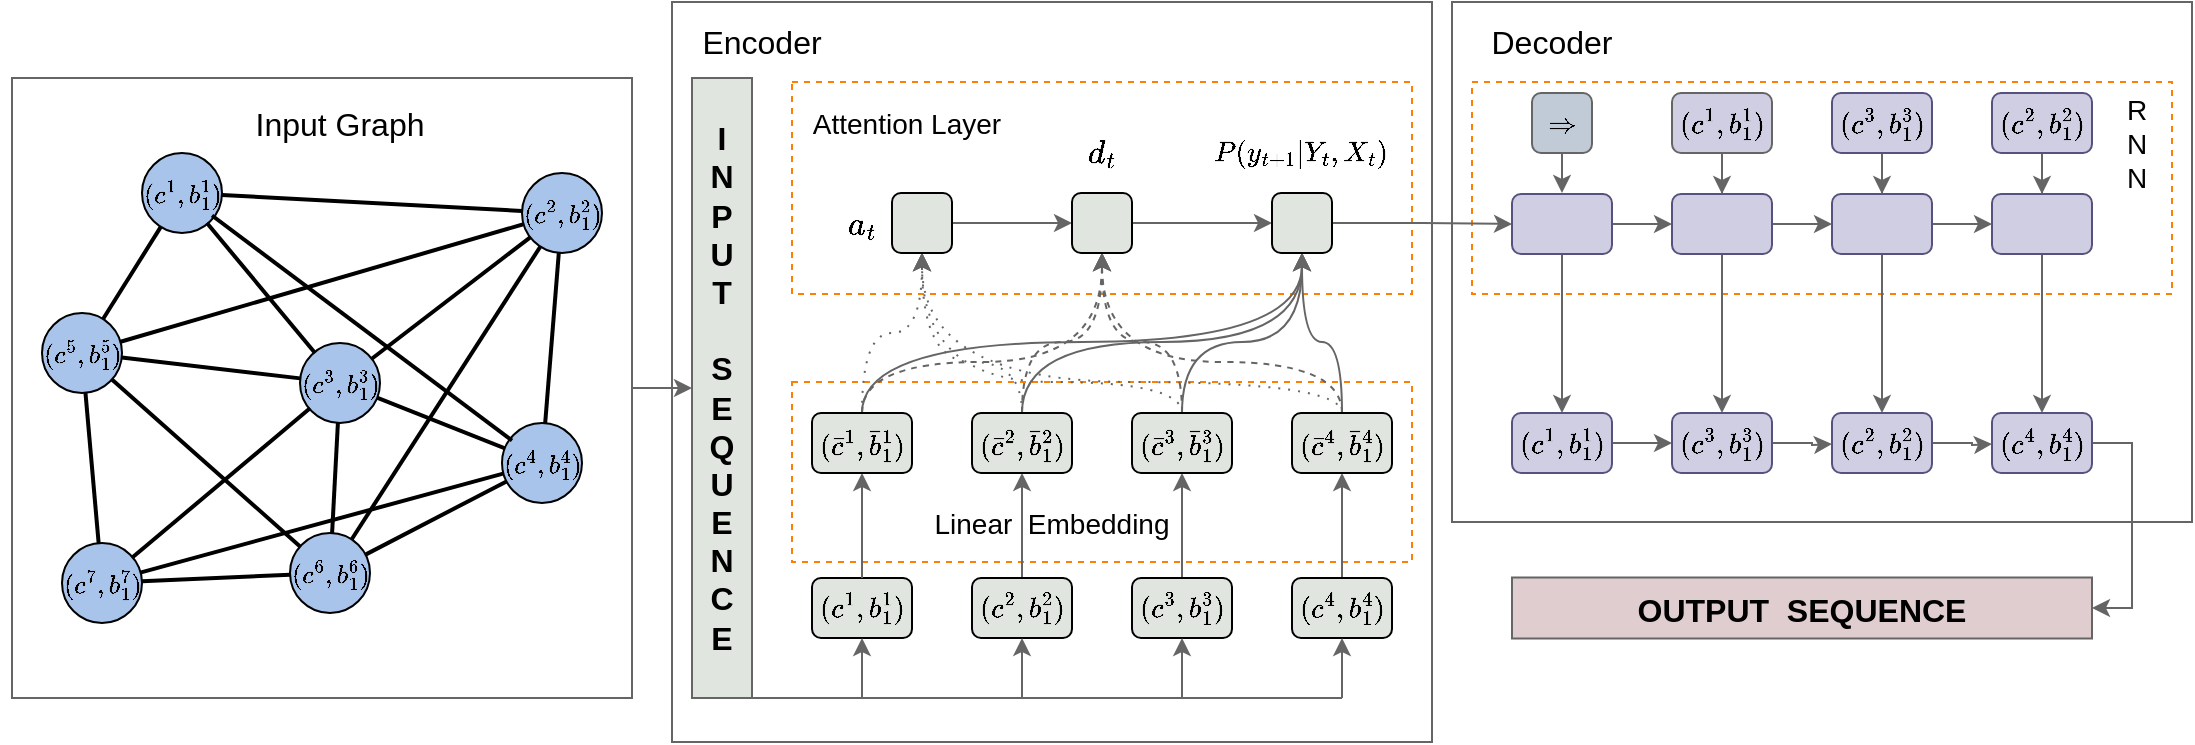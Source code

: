 <mxfile version="15.9.4" type="github">
  <diagram id="h1I-jIf15oPsMgG-KGj4" name="Page-1">
    <mxGraphModel dx="946" dy="645" grid="1" gridSize="10" guides="1" tooltips="1" connect="1" arrows="1" fold="1" page="1" pageScale="1" pageWidth="1169" pageHeight="827" math="1" shadow="0">
      <root>
        <mxCell id="0" />
        <mxCell id="1" parent="0" />
        <mxCell id="So6zzB8T9S4LR_EzKlrZ-6" value="" style="endArrow=none;html=1;rounded=0;strokeColor=#000000;strokeWidth=2;" parent="1" source="gv34mnI8brFqdIba_EGr-117" target="gv34mnI8brFqdIba_EGr-113" edge="1">
          <mxGeometry width="50" height="50" relative="1" as="geometry">
            <mxPoint x="93.257" y="508.576" as="sourcePoint" />
            <mxPoint x="86.644" y="433.432" as="targetPoint" />
          </mxGeometry>
        </mxCell>
        <mxCell id="So6zzB8T9S4LR_EzKlrZ-4" value="" style="endArrow=none;html=1;rounded=0;strokeWidth=2;" parent="1" source="gv34mnI8brFqdIba_EGr-114" target="gv34mnI8brFqdIba_EGr-117" edge="1">
          <mxGeometry width="50" height="50" relative="1" as="geometry">
            <mxPoint x="240" y="543.5" as="sourcePoint" />
            <mxPoint x="290" y="493.5" as="targetPoint" />
          </mxGeometry>
        </mxCell>
        <mxCell id="So6zzB8T9S4LR_EzKlrZ-7" value="" style="endArrow=none;html=1;rounded=0;strokeColor=#000000;strokeWidth=2;" parent="1" source="gv34mnI8brFqdIba_EGr-115" target="gv34mnI8brFqdIba_EGr-116" edge="1">
          <mxGeometry width="50" height="50" relative="1" as="geometry">
            <mxPoint x="103.257" y="518.576" as="sourcePoint" />
            <mxPoint x="96.644" y="443.432" as="targetPoint" />
          </mxGeometry>
        </mxCell>
        <mxCell id="So6zzB8T9S4LR_EzKlrZ-8" value="" style="endArrow=none;html=1;rounded=0;strokeColor=#000000;strokeWidth=2;" parent="1" source="gv34mnI8brFqdIba_EGr-112" target="gv34mnI8brFqdIba_EGr-115" edge="1">
          <mxGeometry width="50" height="50" relative="1" as="geometry">
            <mxPoint x="113.257" y="528.576" as="sourcePoint" />
            <mxPoint x="106.644" y="453.432" as="targetPoint" />
          </mxGeometry>
        </mxCell>
        <mxCell id="gv34mnI8brFqdIba_EGr-3" value="" style="whiteSpace=wrap;html=1;aspect=fixed;strokeColor=#656565;fillColor=none;" parent="1" vertex="1">
          <mxGeometry x="40" y="266" width="310" height="310" as="geometry" />
        </mxCell>
        <mxCell id="So6zzB8T9S4LR_EzKlrZ-1" value="" style="endArrow=none;html=1;rounded=0;strokeWidth=2;" parent="1" source="gv34mnI8brFqdIba_EGr-114" target="gv34mnI8brFqdIba_EGr-116" edge="1">
          <mxGeometry width="50" height="50" relative="1" as="geometry">
            <mxPoint x="204" y="500" as="sourcePoint" />
            <mxPoint x="249" y="463.5" as="targetPoint" />
          </mxGeometry>
        </mxCell>
        <mxCell id="QwG7ELGLsjSeEckzHyIb-108" value="" style="rounded=0;whiteSpace=wrap;html=1;fontSize=12;strokeColor=#FF8000;fillColor=none;dashed=1;" parent="1" vertex="1">
          <mxGeometry x="770" y="268" width="350" height="106" as="geometry" />
        </mxCell>
        <mxCell id="QwG7ELGLsjSeEckzHyIb-112" value="" style="rounded=0;whiteSpace=wrap;html=1;fontSize=14;strokeColor=#656565;fillColor=none;" parent="1" vertex="1">
          <mxGeometry x="760" y="228" width="370" height="260" as="geometry" />
        </mxCell>
        <mxCell id="QwG7ELGLsjSeEckzHyIb-110" value="" style="rounded=0;whiteSpace=wrap;html=1;fontSize=14;strokeColor=#656565;fillColor=none;" parent="1" vertex="1">
          <mxGeometry x="370" y="228" width="380" height="370" as="geometry" />
        </mxCell>
        <mxCell id="QwG7ELGLsjSeEckzHyIb-44" value="" style="rounded=0;whiteSpace=wrap;html=1;fontSize=12;strokeColor=#FF8000;fillColor=none;dashed=1;" parent="1" vertex="1">
          <mxGeometry x="430" y="268" width="310" height="106" as="geometry" />
        </mxCell>
        <mxCell id="QwG7ELGLsjSeEckzHyIb-23" value="" style="rounded=0;whiteSpace=wrap;html=1;fontSize=12;strokeColor=#FF8000;fillColor=none;dashed=1;" parent="1" vertex="1">
          <mxGeometry x="430" y="418" width="310" height="90" as="geometry" />
        </mxCell>
        <mxCell id="QwG7ELGLsjSeEckzHyIb-64" style="edgeStyle=orthogonalEdgeStyle;jumpStyle=none;jumpSize=7;orthogonalLoop=1;jettySize=auto;html=1;entryX=0;entryY=0.5;entryDx=0;entryDy=0;shadow=0;fontSize=12;targetPerimeterSpacing=0;strokeColor=#656565;rounded=0;" parent="1" source="gv34mnI8brFqdIba_EGr-3" target="QwG7ELGLsjSeEckzHyIb-1" edge="1">
          <mxGeometry relative="1" as="geometry" />
        </mxCell>
        <mxCell id="gv34mnI8brFqdIba_EGr-102" value="" style="endArrow=none;html=1;rounded=0;strokeColor=#000000;strokeWidth=2;" parent="1" source="gv34mnI8brFqdIba_EGr-115" target="gv34mnI8brFqdIba_EGr-100" edge="1">
          <mxGeometry width="50" height="50" relative="1" as="geometry">
            <mxPoint x="308.74" y="443.534" as="sourcePoint" />
            <mxPoint x="185" y="393.5" as="targetPoint" />
          </mxGeometry>
        </mxCell>
        <mxCell id="gv34mnI8brFqdIba_EGr-119" value="" style="ellipse;whiteSpace=wrap;html=1;aspect=fixed;strokeColor=#000000;fillColor=#A9C4EB;" parent="1" vertex="1">
          <mxGeometry x="285" y="438.5" width="40" height="40" as="geometry" />
        </mxCell>
        <mxCell id="gv34mnI8brFqdIba_EGr-94" value="" style="ellipse;whiteSpace=wrap;html=1;aspect=fixed;strokeColor=#000000;fillColor=#A9C4EB;" parent="1" vertex="1">
          <mxGeometry x="55" y="383.5" width="40" height="40" as="geometry" />
        </mxCell>
        <mxCell id="gv34mnI8brFqdIba_EGr-95" value="" style="ellipse;whiteSpace=wrap;html=1;aspect=fixed;strokeColor=#000000;fillColor=#A9C4EB;" parent="1" vertex="1">
          <mxGeometry x="184" y="398.5" width="40" height="40" as="geometry" />
        </mxCell>
        <mxCell id="gv34mnI8brFqdIba_EGr-96" value="" style="ellipse;whiteSpace=wrap;html=1;aspect=fixed;strokeColor=#000000;fillColor=#A9C4EB;" parent="1" vertex="1">
          <mxGeometry x="65" y="498.5" width="40" height="40" as="geometry" />
        </mxCell>
        <mxCell id="gv34mnI8brFqdIba_EGr-97" value="" style="ellipse;whiteSpace=wrap;html=1;aspect=fixed;strokeColor=#000000;fillColor=#A9C4EB;" parent="1" vertex="1">
          <mxGeometry x="179" y="493.5" width="40" height="40" as="geometry" />
        </mxCell>
        <mxCell id="gv34mnI8brFqdIba_EGr-99" value="" style="ellipse;whiteSpace=wrap;html=1;aspect=fixed;strokeColor=#000000;fillColor=#A9C4EB;" parent="1" vertex="1">
          <mxGeometry x="105" y="303.5" width="40" height="40" as="geometry" />
        </mxCell>
        <mxCell id="gv34mnI8brFqdIba_EGr-100" value="" style="ellipse;whiteSpace=wrap;html=1;aspect=fixed;strokeColor=#000000;fillColor=#A9C4EB;" parent="1" vertex="1">
          <mxGeometry x="295" y="313.5" width="40" height="40" as="geometry" />
        </mxCell>
        <mxCell id="gv34mnI8brFqdIba_EGr-101" value="" style="endArrow=none;html=1;rounded=0;strokeColor=#000000;strokeWidth=2;" parent="1" source="gv34mnI8brFqdIba_EGr-97" target="gv34mnI8brFqdIba_EGr-119" edge="1">
          <mxGeometry width="50" height="50" relative="1" as="geometry">
            <mxPoint x="135" y="443.5" as="sourcePoint" />
            <mxPoint x="287.663" y="476.617" as="targetPoint" />
          </mxGeometry>
        </mxCell>
        <mxCell id="gv34mnI8brFqdIba_EGr-103" value="" style="endArrow=none;html=1;rounded=0;strokeColor=#000000;fontSize=16;fontStyle=1;strokeWidth=2;" parent="1" source="gv34mnI8brFqdIba_EGr-97" target="gv34mnI8brFqdIba_EGr-94" edge="1">
          <mxGeometry width="50" height="50" relative="1" as="geometry">
            <mxPoint x="135" y="443.5" as="sourcePoint" />
            <mxPoint x="185" y="393.5" as="targetPoint" />
          </mxGeometry>
        </mxCell>
        <mxCell id="gv34mnI8brFqdIba_EGr-104" value="" style="endArrow=none;html=1;rounded=0;strokeColor=#000000;strokeWidth=2;" parent="1" source="gv34mnI8brFqdIba_EGr-96" target="gv34mnI8brFqdIba_EGr-97" edge="1">
          <mxGeometry width="50" height="50" relative="1" as="geometry">
            <mxPoint x="135" y="443.5" as="sourcePoint" />
            <mxPoint x="185" y="393.5" as="targetPoint" />
          </mxGeometry>
        </mxCell>
        <mxCell id="gv34mnI8brFqdIba_EGr-105" value="" style="endArrow=none;html=1;rounded=0;strokeColor=#000000;strokeWidth=2;" parent="1" source="gv34mnI8brFqdIba_EGr-99" target="gv34mnI8brFqdIba_EGr-100" edge="1">
          <mxGeometry width="50" height="50" relative="1" as="geometry">
            <mxPoint x="135" y="443.5" as="sourcePoint" />
            <mxPoint x="185" y="393.5" as="targetPoint" />
          </mxGeometry>
        </mxCell>
        <mxCell id="gv34mnI8brFqdIba_EGr-106" value="" style="endArrow=none;html=1;rounded=0;strokeColor=#000000;strokeWidth=2;" parent="1" source="gv34mnI8brFqdIba_EGr-94" target="gv34mnI8brFqdIba_EGr-95" edge="1">
          <mxGeometry width="50" height="50" relative="1" as="geometry">
            <mxPoint x="135" y="443.5" as="sourcePoint" />
            <mxPoint x="185" y="393.5" as="targetPoint" />
          </mxGeometry>
        </mxCell>
        <mxCell id="gv34mnI8brFqdIba_EGr-107" value="" style="endArrow=none;html=1;rounded=0;strokeColor=#000000;strokeWidth=2;" parent="1" source="gv34mnI8brFqdIba_EGr-94" target="gv34mnI8brFqdIba_EGr-99" edge="1">
          <mxGeometry width="50" height="50" relative="1" as="geometry">
            <mxPoint x="135" y="443.5" as="sourcePoint" />
            <mxPoint x="185" y="393.5" as="targetPoint" />
          </mxGeometry>
        </mxCell>
        <mxCell id="gv34mnI8brFqdIba_EGr-109" value="" style="endArrow=none;html=1;rounded=0;strokeColor=#000000;strokeWidth=2;" parent="1" source="gv34mnI8brFqdIba_EGr-96" target="gv34mnI8brFqdIba_EGr-94" edge="1">
          <mxGeometry width="50" height="50" relative="1" as="geometry">
            <mxPoint x="135" y="443.5" as="sourcePoint" />
            <mxPoint x="185" y="393.5" as="targetPoint" />
          </mxGeometry>
        </mxCell>
        <mxCell id="gv34mnI8brFqdIba_EGr-110" value="" style="endArrow=none;html=1;rounded=0;strokeColor=#000000;strokeWidth=2;" parent="1" source="gv34mnI8brFqdIba_EGr-95" target="gv34mnI8brFqdIba_EGr-100" edge="1">
          <mxGeometry width="50" height="50" relative="1" as="geometry">
            <mxPoint x="135" y="443.5" as="sourcePoint" />
            <mxPoint x="185" y="393.5" as="targetPoint" />
          </mxGeometry>
        </mxCell>
        <mxCell id="gv34mnI8brFqdIba_EGr-111" value="&lt;font style=&quot;font-size: 11px&quot;&gt;$$(c^1,b^1_1)$$&lt;/font&gt;" style="text;html=1;strokeColor=none;fillColor=none;align=center;verticalAlign=middle;whiteSpace=wrap;rounded=0;fontSize=11;" parent="1" vertex="1">
          <mxGeometry x="110" y="308.5" width="30" height="30" as="geometry" />
        </mxCell>
        <mxCell id="gv34mnI8brFqdIba_EGr-112" value="&lt;span style=&quot;font-size: 11px&quot;&gt;$$(c^7,b^7_1)$$&lt;/span&gt;" style="text;html=1;strokeColor=none;fillColor=none;align=center;verticalAlign=middle;whiteSpace=wrap;rounded=0;fontSize=11;" parent="1" vertex="1">
          <mxGeometry x="70" y="503.5" width="30" height="30" as="geometry" />
        </mxCell>
        <mxCell id="gv34mnI8brFqdIba_EGr-113" value="&lt;span style=&quot;font-size: 11px&quot;&gt;$$(c^5,b^5_1)$$&lt;/span&gt;" style="text;html=1;strokeColor=none;fillColor=none;align=center;verticalAlign=middle;whiteSpace=wrap;rounded=0;fontSize=11;" parent="1" vertex="1">
          <mxGeometry x="60" y="388.5" width="30" height="30" as="geometry" />
        </mxCell>
        <mxCell id="gv34mnI8brFqdIba_EGr-114" value="&lt;span style=&quot;font-size: 11px&quot;&gt;$$(c^6,b^6_1)$$&lt;/span&gt;" style="text;html=1;strokeColor=none;fillColor=none;align=center;verticalAlign=middle;whiteSpace=wrap;rounded=0;fontSize=11;" parent="1" vertex="1">
          <mxGeometry x="184" y="498.5" width="30" height="30" as="geometry" />
        </mxCell>
        <mxCell id="gv34mnI8brFqdIba_EGr-115" value="&lt;span style=&quot;font-size: 11px&quot;&gt;$$(c^4,b^4_1)$$&lt;/span&gt;" style="text;html=1;strokeColor=none;fillColor=none;align=center;verticalAlign=middle;whiteSpace=wrap;rounded=0;fontSize=11;" parent="1" vertex="1">
          <mxGeometry x="290" y="443.5" width="30" height="30" as="geometry" />
        </mxCell>
        <mxCell id="gv34mnI8brFqdIba_EGr-116" value="&lt;span style=&quot;font-size: 11px&quot;&gt;$$(c^3,b^3_1)$$&lt;/span&gt;" style="text;html=1;strokeColor=none;fillColor=none;align=center;verticalAlign=middle;whiteSpace=wrap;rounded=0;fontSize=11;" parent="1" vertex="1">
          <mxGeometry x="189" y="403.5" width="30" height="30" as="geometry" />
        </mxCell>
        <mxCell id="gv34mnI8brFqdIba_EGr-117" value="&lt;span style=&quot;font-size: 11px&quot;&gt;$$(c^2,b^2_1)$$&lt;/span&gt;" style="text;html=1;strokeColor=none;fillColor=none;align=center;verticalAlign=middle;whiteSpace=wrap;rounded=0;fontSize=11;" parent="1" vertex="1">
          <mxGeometry x="300" y="318.5" width="30" height="30" as="geometry" />
        </mxCell>
        <mxCell id="QwG7ELGLsjSeEckzHyIb-1" value="" style="rounded=0;whiteSpace=wrap;html=1;fillColor=none;strokeColor=#656565;" parent="1" vertex="1">
          <mxGeometry x="380" y="266" width="30" height="310" as="geometry" />
        </mxCell>
        <mxCell id="QwG7ELGLsjSeEckzHyIb-2" value="&lt;font style=&quot;font-size: 16px&quot;&gt;&lt;b&gt;I&lt;br&gt;N&lt;br&gt;P&lt;br&gt;U&lt;br&gt;T&lt;br&gt;&amp;nbsp;&lt;br&gt;S&lt;br&gt;E&lt;br&gt;Q&lt;br&gt;U&lt;br&gt;E&lt;br&gt;N&lt;br&gt;C&lt;br&gt;E&lt;br&gt;&lt;/b&gt;&lt;/font&gt;" style="text;html=1;strokeColor=#656565;fillColor=#E0E5DF;align=center;verticalAlign=middle;whiteSpace=wrap;rounded=0;fontSize=14;" parent="1" vertex="1">
          <mxGeometry x="380" y="266" width="30" height="310" as="geometry" />
        </mxCell>
        <mxCell id="QwG7ELGLsjSeEckzHyIb-4" value="Input Graph" style="text;html=1;strokeColor=none;fillColor=none;align=center;verticalAlign=middle;whiteSpace=wrap;rounded=0;fontSize=16;" parent="1" vertex="1">
          <mxGeometry x="159" y="273.5" width="90" height="30" as="geometry" />
        </mxCell>
        <mxCell id="QwG7ELGLsjSeEckzHyIb-5" value="" style="endArrow=none;html=1;rounded=0;fontSize=16;exitX=1;exitY=1;exitDx=0;exitDy=0;shadow=0;targetPerimeterSpacing=0;strokeColor=#656565;" parent="1" source="QwG7ELGLsjSeEckzHyIb-2" edge="1">
          <mxGeometry width="50" height="50" relative="1" as="geometry">
            <mxPoint x="430" y="556" as="sourcePoint" />
            <mxPoint x="705" y="576" as="targetPoint" />
            <Array as="points">
              <mxPoint x="530" y="576" />
            </Array>
          </mxGeometry>
        </mxCell>
        <mxCell id="QwG7ELGLsjSeEckzHyIb-6" value="" style="rounded=1;whiteSpace=wrap;html=1;fontSize=16;fillColor=#E0E5DF;" parent="1" vertex="1">
          <mxGeometry x="440" y="516" width="50" height="30" as="geometry" />
        </mxCell>
        <mxCell id="QwG7ELGLsjSeEckzHyIb-20" value="" style="edgeStyle=orthogonalEdgeStyle;rounded=0;orthogonalLoop=1;jettySize=auto;html=1;fontSize=12;strokeColor=#656565;" parent="1" source="QwG7ELGLsjSeEckzHyIb-7" target="QwG7ELGLsjSeEckzHyIb-15" edge="1">
          <mxGeometry relative="1" as="geometry" />
        </mxCell>
        <mxCell id="QwG7ELGLsjSeEckzHyIb-7" value="&lt;span style=&quot;color: rgb(0 , 0 , 0) ; font-family: &amp;#34;helvetica&amp;#34; ; font-size: 12px ; font-style: normal ; font-weight: normal ; letter-spacing: normal ; text-align: center ; text-indent: 0px ; text-transform: none ; word-spacing: 0px ; background-color: rgb(248 , 249 , 250) ; text-decoration: none ; display: inline ; float: none&quot;&gt;$$(c^2,b^2_1)$$&lt;/span&gt;" style="rounded=1;whiteSpace=wrap;html=1;fontSize=16;fillColor=#E0E5DF;" parent="1" vertex="1">
          <mxGeometry x="520" y="516" width="50" height="30" as="geometry" />
        </mxCell>
        <mxCell id="QwG7ELGLsjSeEckzHyIb-21" value="" style="edgeStyle=orthogonalEdgeStyle;rounded=0;orthogonalLoop=1;jettySize=auto;html=1;fontSize=12;strokeColor=#656565;" parent="1" source="QwG7ELGLsjSeEckzHyIb-8" target="QwG7ELGLsjSeEckzHyIb-17" edge="1">
          <mxGeometry relative="1" as="geometry" />
        </mxCell>
        <mxCell id="QwG7ELGLsjSeEckzHyIb-8" value="&lt;span style=&quot;font-size: 12px&quot;&gt;$$(c^3,b^3_1)$$&lt;/span&gt;" style="rounded=1;whiteSpace=wrap;html=1;fontSize=16;fillColor=#E0E5DF;" parent="1" vertex="1">
          <mxGeometry x="600" y="516" width="50" height="30" as="geometry" />
        </mxCell>
        <mxCell id="QwG7ELGLsjSeEckzHyIb-22" value="" style="edgeStyle=orthogonalEdgeStyle;rounded=0;orthogonalLoop=1;jettySize=auto;html=1;fontSize=12;strokeColor=#656565;" parent="1" source="QwG7ELGLsjSeEckzHyIb-9" target="QwG7ELGLsjSeEckzHyIb-18" edge="1">
          <mxGeometry relative="1" as="geometry" />
        </mxCell>
        <mxCell id="QwG7ELGLsjSeEckzHyIb-9" value="&lt;span style=&quot;font-size: 12px&quot;&gt;$$(c^4,b^4_1)$$&lt;/span&gt;" style="rounded=1;whiteSpace=wrap;html=1;fontSize=16;fillColor=#E0E5DF;" parent="1" vertex="1">
          <mxGeometry x="680" y="516" width="50" height="30" as="geometry" />
        </mxCell>
        <mxCell id="QwG7ELGLsjSeEckzHyIb-10" value="" style="endArrow=classic;html=1;rounded=0;fontSize=16;strokeColor=#656565;" parent="1" target="QwG7ELGLsjSeEckzHyIb-6" edge="1">
          <mxGeometry width="50" height="50" relative="1" as="geometry">
            <mxPoint x="465" y="576" as="sourcePoint" />
            <mxPoint x="590" y="446" as="targetPoint" />
          </mxGeometry>
        </mxCell>
        <mxCell id="QwG7ELGLsjSeEckzHyIb-11" value="" style="endArrow=classic;html=1;rounded=0;fontSize=16;strokeColor=#656565;" parent="1" target="QwG7ELGLsjSeEckzHyIb-9" edge="1">
          <mxGeometry width="50" height="50" relative="1" as="geometry">
            <mxPoint x="705" y="576" as="sourcePoint" />
            <mxPoint x="600" y="446" as="targetPoint" />
          </mxGeometry>
        </mxCell>
        <mxCell id="QwG7ELGLsjSeEckzHyIb-12" value="" style="endArrow=classic;html=1;rounded=0;fontSize=16;strokeColor=#656565;" parent="1" target="QwG7ELGLsjSeEckzHyIb-8" edge="1">
          <mxGeometry width="50" height="50" relative="1" as="geometry">
            <mxPoint x="625" y="576" as="sourcePoint" />
            <mxPoint x="590" y="446" as="targetPoint" />
          </mxGeometry>
        </mxCell>
        <mxCell id="QwG7ELGLsjSeEckzHyIb-13" value="" style="endArrow=classic;html=1;rounded=0;fontSize=16;strokeColor=#656565;" parent="1" target="QwG7ELGLsjSeEckzHyIb-7" edge="1">
          <mxGeometry width="50" height="50" relative="1" as="geometry">
            <mxPoint x="545" y="576" as="sourcePoint" />
            <mxPoint x="560" y="636" as="targetPoint" />
          </mxGeometry>
        </mxCell>
        <mxCell id="QwG7ELGLsjSeEckzHyIb-19" value="" style="edgeStyle=orthogonalEdgeStyle;rounded=0;orthogonalLoop=1;jettySize=auto;html=1;fontSize=12;strokeColor=#656565;" parent="1" source="QwG7ELGLsjSeEckzHyIb-14" target="QwG7ELGLsjSeEckzHyIb-16" edge="1">
          <mxGeometry relative="1" as="geometry" />
        </mxCell>
        <mxCell id="QwG7ELGLsjSeEckzHyIb-14" value="&lt;font style=&quot;font-size: 12px&quot;&gt;$$(c^1,b^1_1)$$&lt;/font&gt;" style="text;html=1;strokeColor=none;fillColor=none;align=center;verticalAlign=middle;whiteSpace=wrap;rounded=0;fontSize=11;" parent="1" vertex="1">
          <mxGeometry x="450" y="516" width="30" height="30" as="geometry" />
        </mxCell>
        <mxCell id="QwG7ELGLsjSeEckzHyIb-29" style="edgeStyle=orthogonalEdgeStyle;curved=1;jumpStyle=none;jumpSize=7;orthogonalLoop=1;jettySize=auto;html=1;entryX=0.5;entryY=1;entryDx=0;entryDy=0;shadow=0;dashed=1;dashPattern=1 4;fontSize=14;targetPerimeterSpacing=0;strokeColor=#656565;" parent="1" source="QwG7ELGLsjSeEckzHyIb-15" target="QwG7ELGLsjSeEckzHyIb-25" edge="1">
          <mxGeometry relative="1" as="geometry">
            <Array as="points">
              <mxPoint x="545" y="408" />
              <mxPoint x="495" y="408" />
            </Array>
          </mxGeometry>
        </mxCell>
        <mxCell id="QwG7ELGLsjSeEckzHyIb-37" style="edgeStyle=orthogonalEdgeStyle;curved=1;jumpStyle=none;jumpSize=7;orthogonalLoop=1;jettySize=auto;html=1;shadow=0;dashed=1;fontSize=14;targetPerimeterSpacing=0;strokeColor=#656565;" parent="1" source="QwG7ELGLsjSeEckzHyIb-15" target="QwG7ELGLsjSeEckzHyIb-26" edge="1">
          <mxGeometry relative="1" as="geometry">
            <Array as="points">
              <mxPoint x="545" y="398" />
              <mxPoint x="585" y="398" />
            </Array>
          </mxGeometry>
        </mxCell>
        <mxCell id="QwG7ELGLsjSeEckzHyIb-41" style="edgeStyle=orthogonalEdgeStyle;curved=1;jumpStyle=none;jumpSize=7;orthogonalLoop=1;jettySize=auto;html=1;shadow=0;fontSize=14;targetPerimeterSpacing=0;strokeColor=#656565;" parent="1" source="QwG7ELGLsjSeEckzHyIb-15" target="QwG7ELGLsjSeEckzHyIb-27" edge="1">
          <mxGeometry relative="1" as="geometry">
            <Array as="points">
              <mxPoint x="545" y="398" />
              <mxPoint x="685" y="398" />
            </Array>
          </mxGeometry>
        </mxCell>
        <mxCell id="QwG7ELGLsjSeEckzHyIb-15" value="&lt;span style=&quot;color: rgb(0 , 0 , 0) ; font-family: &amp;#34;helvetica&amp;#34; ; font-size: 12px ; font-style: normal ; font-weight: normal ; letter-spacing: normal ; text-align: center ; text-indent: 0px ; text-transform: none ; word-spacing: 0px ; background-color: rgb(248 , 249 , 250) ; text-decoration: none ; display: inline ; float: none&quot;&gt;$$(\bar{c}^2,\bar{b}^2_1)$$&lt;/span&gt;" style="rounded=1;whiteSpace=wrap;html=1;fontSize=16;fillColor=#E0E5DF;" parent="1" vertex="1">
          <mxGeometry x="520" y="433.5" width="50" height="30" as="geometry" />
        </mxCell>
        <mxCell id="QwG7ELGLsjSeEckzHyIb-28" style="edgeStyle=orthogonalEdgeStyle;jumpSize=7;orthogonalLoop=1;jettySize=auto;html=1;shadow=0;fontSize=14;targetPerimeterSpacing=0;jumpStyle=none;curved=1;dashed=1;dashPattern=1 4;strokeColor=#656565;" parent="1" source="QwG7ELGLsjSeEckzHyIb-16" target="QwG7ELGLsjSeEckzHyIb-25" edge="1">
          <mxGeometry relative="1" as="geometry" />
        </mxCell>
        <mxCell id="QwG7ELGLsjSeEckzHyIb-36" style="edgeStyle=orthogonalEdgeStyle;curved=1;jumpStyle=none;jumpSize=7;orthogonalLoop=1;jettySize=auto;html=1;shadow=0;dashed=1;fontSize=14;targetPerimeterSpacing=0;strokeColor=#656565;" parent="1" source="QwG7ELGLsjSeEckzHyIb-16" target="QwG7ELGLsjSeEckzHyIb-26" edge="1">
          <mxGeometry relative="1" as="geometry">
            <Array as="points">
              <mxPoint x="465" y="408" />
              <mxPoint x="585" y="408" />
            </Array>
          </mxGeometry>
        </mxCell>
        <mxCell id="QwG7ELGLsjSeEckzHyIb-40" style="edgeStyle=orthogonalEdgeStyle;curved=1;jumpStyle=none;jumpSize=7;orthogonalLoop=1;jettySize=auto;html=1;shadow=0;fontSize=14;targetPerimeterSpacing=0;strokeColor=#656565;" parent="1" source="QwG7ELGLsjSeEckzHyIb-16" target="QwG7ELGLsjSeEckzHyIb-27" edge="1">
          <mxGeometry relative="1" as="geometry">
            <Array as="points">
              <mxPoint x="465" y="398" />
              <mxPoint x="685" y="398" />
            </Array>
          </mxGeometry>
        </mxCell>
        <mxCell id="QwG7ELGLsjSeEckzHyIb-16" value="&lt;span style=&quot;color: rgb(0 , 0 , 0) ; font-family: &amp;#34;helvetica&amp;#34; ; font-size: 12px ; font-style: normal ; font-weight: normal ; letter-spacing: normal ; text-align: center ; text-indent: 0px ; text-transform: none ; word-spacing: 0px ; background-color: rgb(248 , 249 , 250) ; text-decoration: none ; display: inline ; float: none&quot;&gt;$$(\bar{c}^1,\bar{b}^1_1)$$&lt;/span&gt;" style="rounded=1;whiteSpace=wrap;html=1;fontSize=16;fillColor=#E0E5DF;" parent="1" vertex="1">
          <mxGeometry x="440" y="433.5" width="50" height="30" as="geometry" />
        </mxCell>
        <mxCell id="QwG7ELGLsjSeEckzHyIb-30" style="edgeStyle=orthogonalEdgeStyle;curved=1;jumpStyle=none;jumpSize=7;orthogonalLoop=1;jettySize=auto;html=1;shadow=0;dashed=1;dashPattern=1 4;fontSize=14;targetPerimeterSpacing=0;strokeColor=#656565;" parent="1" source="QwG7ELGLsjSeEckzHyIb-17" target="QwG7ELGLsjSeEckzHyIb-25" edge="1">
          <mxGeometry relative="1" as="geometry">
            <Array as="points">
              <mxPoint x="625" y="418" />
              <mxPoint x="495" y="418" />
            </Array>
          </mxGeometry>
        </mxCell>
        <mxCell id="QwG7ELGLsjSeEckzHyIb-38" style="edgeStyle=orthogonalEdgeStyle;curved=1;jumpStyle=none;jumpSize=7;orthogonalLoop=1;jettySize=auto;html=1;entryX=0.5;entryY=1;entryDx=0;entryDy=0;shadow=0;dashed=1;fontSize=14;targetPerimeterSpacing=0;strokeColor=#656565;" parent="1" source="QwG7ELGLsjSeEckzHyIb-17" target="QwG7ELGLsjSeEckzHyIb-26" edge="1">
          <mxGeometry relative="1" as="geometry">
            <Array as="points">
              <mxPoint x="625" y="398" />
              <mxPoint x="585" y="398" />
            </Array>
          </mxGeometry>
        </mxCell>
        <mxCell id="QwG7ELGLsjSeEckzHyIb-42" style="edgeStyle=orthogonalEdgeStyle;curved=1;jumpStyle=none;jumpSize=7;orthogonalLoop=1;jettySize=auto;html=1;shadow=0;fontSize=14;targetPerimeterSpacing=0;strokeColor=#656565;" parent="1" source="QwG7ELGLsjSeEckzHyIb-17" target="QwG7ELGLsjSeEckzHyIb-27" edge="1">
          <mxGeometry relative="1" as="geometry">
            <Array as="points">
              <mxPoint x="625" y="398" />
              <mxPoint x="685" y="398" />
            </Array>
          </mxGeometry>
        </mxCell>
        <mxCell id="QwG7ELGLsjSeEckzHyIb-17" value="&lt;span style=&quot;color: rgb(0 , 0 , 0) ; font-family: &amp;#34;helvetica&amp;#34; ; font-size: 12px ; font-style: normal ; font-weight: normal ; letter-spacing: normal ; text-align: center ; text-indent: 0px ; text-transform: none ; word-spacing: 0px ; background-color: rgb(248 , 249 , 250) ; text-decoration: none ; display: inline ; float: none&quot;&gt;$$(\bar{c}^3,\bar{b}^3_1)$$&lt;/span&gt;" style="rounded=1;whiteSpace=wrap;html=1;fontSize=16;fillColor=#E0E5DF;" parent="1" vertex="1">
          <mxGeometry x="600" y="433.5" width="50" height="30" as="geometry" />
        </mxCell>
        <mxCell id="QwG7ELGLsjSeEckzHyIb-31" style="edgeStyle=orthogonalEdgeStyle;curved=1;jumpStyle=none;jumpSize=7;orthogonalLoop=1;jettySize=auto;html=1;shadow=0;dashed=1;dashPattern=1 4;fontSize=14;targetPerimeterSpacing=0;strokeColor=#656565;" parent="1" source="QwG7ELGLsjSeEckzHyIb-18" target="QwG7ELGLsjSeEckzHyIb-25" edge="1">
          <mxGeometry relative="1" as="geometry">
            <Array as="points">
              <mxPoint x="705" y="418" />
              <mxPoint x="495" y="418" />
            </Array>
          </mxGeometry>
        </mxCell>
        <mxCell id="QwG7ELGLsjSeEckzHyIb-39" style="edgeStyle=orthogonalEdgeStyle;curved=1;jumpStyle=none;jumpSize=7;orthogonalLoop=1;jettySize=auto;html=1;shadow=0;dashed=1;fontSize=14;targetPerimeterSpacing=0;strokeColor=#656565;" parent="1" source="QwG7ELGLsjSeEckzHyIb-18" target="QwG7ELGLsjSeEckzHyIb-26" edge="1">
          <mxGeometry relative="1" as="geometry">
            <Array as="points">
              <mxPoint x="705" y="408" />
              <mxPoint x="585" y="408" />
            </Array>
          </mxGeometry>
        </mxCell>
        <mxCell id="QwG7ELGLsjSeEckzHyIb-43" style="edgeStyle=orthogonalEdgeStyle;curved=1;jumpStyle=none;jumpSize=7;orthogonalLoop=1;jettySize=auto;html=1;shadow=0;fontSize=14;targetPerimeterSpacing=0;strokeColor=#656565;" parent="1" source="QwG7ELGLsjSeEckzHyIb-18" target="QwG7ELGLsjSeEckzHyIb-27" edge="1">
          <mxGeometry relative="1" as="geometry">
            <Array as="points">
              <mxPoint x="705" y="398" />
              <mxPoint x="685" y="398" />
            </Array>
          </mxGeometry>
        </mxCell>
        <mxCell id="QwG7ELGLsjSeEckzHyIb-18" value="&lt;span style=&quot;color: rgb(0 , 0 , 0) ; font-family: &amp;#34;helvetica&amp;#34; ; font-size: 12px ; font-style: normal ; font-weight: normal ; letter-spacing: normal ; text-align: center ; text-indent: 0px ; text-transform: none ; word-spacing: 0px ; background-color: rgb(248 , 249 , 250) ; text-decoration: none ; display: inline ; float: none&quot;&gt;$$(\bar{c}^4,\bar{b}^4_1)$$&lt;/span&gt;" style="rounded=1;whiteSpace=wrap;html=1;fontSize=16;fillColor=#E0E5DF;" parent="1" vertex="1">
          <mxGeometry x="680" y="433.5" width="50" height="30" as="geometry" />
        </mxCell>
        <mxCell id="QwG7ELGLsjSeEckzHyIb-24" value="&lt;font style=&quot;font-size: 14px&quot;&gt;Linear &amp;nbsp;Embedding&lt;/font&gt;" style="text;html=1;strokeColor=none;fillColor=none;align=center;verticalAlign=middle;whiteSpace=wrap;rounded=0;dashed=1;fontSize=12;" parent="1" vertex="1">
          <mxGeometry x="495" y="473.5" width="130" height="30" as="geometry" />
        </mxCell>
        <mxCell id="QwG7ELGLsjSeEckzHyIb-54" style="edgeStyle=orthogonalEdgeStyle;jumpStyle=none;jumpSize=7;orthogonalLoop=1;jettySize=auto;html=1;shadow=0;fontSize=12;targetPerimeterSpacing=0;strokeColor=#656565;rounded=0;" parent="1" source="QwG7ELGLsjSeEckzHyIb-25" target="QwG7ELGLsjSeEckzHyIb-26" edge="1">
          <mxGeometry relative="1" as="geometry" />
        </mxCell>
        <mxCell id="QwG7ELGLsjSeEckzHyIb-25" value="" style="rounded=1;whiteSpace=wrap;html=1;fontSize=16;fillColor=#E0E5DF;" parent="1" vertex="1">
          <mxGeometry x="480" y="323.5" width="30" height="30" as="geometry" />
        </mxCell>
        <mxCell id="QwG7ELGLsjSeEckzHyIb-56" style="edgeStyle=orthogonalEdgeStyle;jumpStyle=none;jumpSize=7;orthogonalLoop=1;jettySize=auto;html=1;shadow=0;fontSize=12;targetPerimeterSpacing=0;strokeColor=#656565;rounded=0;" parent="1" source="QwG7ELGLsjSeEckzHyIb-26" target="QwG7ELGLsjSeEckzHyIb-27" edge="1">
          <mxGeometry relative="1" as="geometry" />
        </mxCell>
        <mxCell id="QwG7ELGLsjSeEckzHyIb-26" value="" style="rounded=1;whiteSpace=wrap;html=1;fontSize=16;fillColor=#E0E5DF;" parent="1" vertex="1">
          <mxGeometry x="570" y="323.5" width="30" height="30" as="geometry" />
        </mxCell>
        <mxCell id="QwG7ELGLsjSeEckzHyIb-106" value="" style="edgeStyle=orthogonalEdgeStyle;rounded=0;jumpStyle=none;jumpSize=6;orthogonalLoop=1;jettySize=auto;html=1;shadow=0;fontSize=14;targetPerimeterSpacing=0;strokeColor=#656565;strokeWidth=1;" parent="1" source="QwG7ELGLsjSeEckzHyIb-27" target="QwG7ELGLsjSeEckzHyIb-67" edge="1">
          <mxGeometry relative="1" as="geometry" />
        </mxCell>
        <mxCell id="QwG7ELGLsjSeEckzHyIb-27" value="" style="rounded=1;whiteSpace=wrap;html=1;fontSize=16;fillColor=#E0E5DF;" parent="1" vertex="1">
          <mxGeometry x="670" y="323.5" width="30" height="30" as="geometry" />
        </mxCell>
        <mxCell id="QwG7ELGLsjSeEckzHyIb-48" value="Attention Layer" style="text;html=1;strokeColor=none;fillColor=none;align=center;verticalAlign=middle;whiteSpace=wrap;rounded=0;dashed=1;fontSize=14;" parent="1" vertex="1">
          <mxGeometry x="435" y="273.5" width="105" height="30" as="geometry" />
        </mxCell>
        <mxCell id="QwG7ELGLsjSeEckzHyIb-49" value="$$a_t$$" style="text;html=1;strokeColor=none;fillColor=none;align=center;verticalAlign=middle;whiteSpace=wrap;rounded=0;dashed=1;fontSize=14;" parent="1" vertex="1">
          <mxGeometry x="450" y="323.5" width="30" height="30" as="geometry" />
        </mxCell>
        <mxCell id="QwG7ELGLsjSeEckzHyIb-50" value="$$d_t$$" style="text;html=1;strokeColor=none;fillColor=none;align=center;verticalAlign=middle;whiteSpace=wrap;rounded=0;dashed=1;fontSize=14;" parent="1" vertex="1">
          <mxGeometry x="570" y="288.5" width="30" height="30" as="geometry" />
        </mxCell>
        <mxCell id="QwG7ELGLsjSeEckzHyIb-51" value="&lt;font style=&quot;font-size: 12px&quot;&gt;$$P(y_{t+1}| Y_t,X_t)$$&lt;/font&gt;" style="text;html=1;strokeColor=none;fillColor=none;align=center;verticalAlign=middle;whiteSpace=wrap;rounded=0;dashed=1;fontSize=14;" parent="1" vertex="1">
          <mxGeometry x="630" y="288.5" width="110" height="30" as="geometry" />
        </mxCell>
        <mxCell id="QwG7ELGLsjSeEckzHyIb-66" value="" style="edgeStyle=orthogonalEdgeStyle;rounded=0;jumpStyle=none;jumpSize=6;orthogonalLoop=1;jettySize=auto;html=1;shadow=0;fontSize=12;targetPerimeterSpacing=0;strokeColor=#656565;strokeWidth=1;" parent="1" source="QwG7ELGLsjSeEckzHyIb-65" edge="1">
          <mxGeometry relative="1" as="geometry">
            <mxPoint x="815" y="324" as="targetPoint" />
          </mxGeometry>
        </mxCell>
        <mxCell id="QwG7ELGLsjSeEckzHyIb-65" value="$$\Rightarrow$$" style="rounded=1;whiteSpace=wrap;html=1;fillColor=#c1cbd7;strokeColor=#656565;" parent="1" vertex="1">
          <mxGeometry x="800" y="273.5" width="30" height="30" as="geometry" />
        </mxCell>
        <mxCell id="QwG7ELGLsjSeEckzHyIb-78" style="edgeStyle=orthogonalEdgeStyle;rounded=0;jumpStyle=none;jumpSize=6;orthogonalLoop=1;jettySize=auto;html=1;shadow=0;fontSize=12;targetPerimeterSpacing=0;strokeColor=#656565;strokeWidth=1;" parent="1" source="QwG7ELGLsjSeEckzHyIb-67" target="QwG7ELGLsjSeEckzHyIb-70" edge="1">
          <mxGeometry relative="1" as="geometry" />
        </mxCell>
        <mxCell id="QwG7ELGLsjSeEckzHyIb-88" value="" style="edgeStyle=orthogonalEdgeStyle;rounded=0;jumpStyle=none;jumpSize=6;orthogonalLoop=1;jettySize=auto;html=1;shadow=0;fontSize=12;targetPerimeterSpacing=0;strokeColor=#656565;strokeWidth=1;" parent="1" source="QwG7ELGLsjSeEckzHyIb-67" target="QwG7ELGLsjSeEckzHyIb-84" edge="1">
          <mxGeometry relative="1" as="geometry" />
        </mxCell>
        <mxCell id="QwG7ELGLsjSeEckzHyIb-67" value="" style="rounded=1;whiteSpace=wrap;html=1;fillColor=#d0cee2;strokeColor=#56517e;" parent="1" vertex="1">
          <mxGeometry x="790" y="324" width="50" height="30" as="geometry" />
        </mxCell>
        <mxCell id="QwG7ELGLsjSeEckzHyIb-91" value="" style="edgeStyle=orthogonalEdgeStyle;rounded=0;jumpStyle=none;jumpSize=6;orthogonalLoop=1;jettySize=auto;html=1;shadow=0;fontSize=12;targetPerimeterSpacing=0;strokeColor=#656565;strokeWidth=1;" parent="1" source="QwG7ELGLsjSeEckzHyIb-68" target="QwG7ELGLsjSeEckzHyIb-85" edge="1">
          <mxGeometry relative="1" as="geometry" />
        </mxCell>
        <mxCell id="QwG7ELGLsjSeEckzHyIb-68" value="" style="rounded=1;whiteSpace=wrap;html=1;fillColor=#d0cee2;strokeColor=#56517e;" parent="1" vertex="1">
          <mxGeometry x="1030" y="324" width="50" height="30" as="geometry" />
        </mxCell>
        <mxCell id="QwG7ELGLsjSeEckzHyIb-80" style="edgeStyle=orthogonalEdgeStyle;rounded=0;jumpStyle=none;jumpSize=6;orthogonalLoop=1;jettySize=auto;html=1;shadow=0;fontSize=12;targetPerimeterSpacing=0;strokeColor=#656565;strokeWidth=1;" parent="1" source="QwG7ELGLsjSeEckzHyIb-69" target="QwG7ELGLsjSeEckzHyIb-68" edge="1">
          <mxGeometry relative="1" as="geometry" />
        </mxCell>
        <mxCell id="QwG7ELGLsjSeEckzHyIb-90" value="" style="edgeStyle=orthogonalEdgeStyle;rounded=0;jumpStyle=none;jumpSize=6;orthogonalLoop=1;jettySize=auto;html=1;shadow=0;fontSize=12;targetPerimeterSpacing=0;strokeColor=#656565;strokeWidth=1;" parent="1" source="QwG7ELGLsjSeEckzHyIb-69" target="QwG7ELGLsjSeEckzHyIb-86" edge="1">
          <mxGeometry relative="1" as="geometry" />
        </mxCell>
        <mxCell id="QwG7ELGLsjSeEckzHyIb-69" value="" style="rounded=1;whiteSpace=wrap;html=1;fillColor=#d0cee2;strokeColor=#56517e;" parent="1" vertex="1">
          <mxGeometry x="950" y="324" width="50" height="30" as="geometry" />
        </mxCell>
        <mxCell id="QwG7ELGLsjSeEckzHyIb-79" style="edgeStyle=orthogonalEdgeStyle;rounded=0;jumpStyle=none;jumpSize=6;orthogonalLoop=1;jettySize=auto;html=1;shadow=0;fontSize=12;targetPerimeterSpacing=0;strokeColor=#656565;strokeWidth=1;" parent="1" source="QwG7ELGLsjSeEckzHyIb-70" target="QwG7ELGLsjSeEckzHyIb-69" edge="1">
          <mxGeometry relative="1" as="geometry" />
        </mxCell>
        <mxCell id="QwG7ELGLsjSeEckzHyIb-89" value="" style="edgeStyle=orthogonalEdgeStyle;rounded=0;jumpStyle=none;jumpSize=6;orthogonalLoop=1;jettySize=auto;html=1;shadow=0;fontSize=12;targetPerimeterSpacing=0;strokeColor=#656565;strokeWidth=1;" parent="1" source="QwG7ELGLsjSeEckzHyIb-70" target="QwG7ELGLsjSeEckzHyIb-87" edge="1">
          <mxGeometry relative="1" as="geometry" />
        </mxCell>
        <mxCell id="QwG7ELGLsjSeEckzHyIb-70" value="" style="rounded=1;whiteSpace=wrap;html=1;fillColor=#d0cee2;strokeColor=#56517e;" parent="1" vertex="1">
          <mxGeometry x="870" y="324" width="50" height="30" as="geometry" />
        </mxCell>
        <mxCell id="QwG7ELGLsjSeEckzHyIb-76" value="" style="edgeStyle=orthogonalEdgeStyle;rounded=0;jumpStyle=none;jumpSize=6;orthogonalLoop=1;jettySize=auto;html=1;shadow=0;fontSize=12;targetPerimeterSpacing=0;strokeColor=#656565;strokeWidth=1;" parent="1" source="QwG7ELGLsjSeEckzHyIb-71" target="QwG7ELGLsjSeEckzHyIb-70" edge="1">
          <mxGeometry relative="1" as="geometry" />
        </mxCell>
        <mxCell id="QwG7ELGLsjSeEckzHyIb-71" value="$$(c^1, b^1_1)$$" style="rounded=1;whiteSpace=wrap;html=1;fillColor=#D0CEE2;strokeColor=#656565;" parent="1" vertex="1">
          <mxGeometry x="870" y="273.5" width="50" height="30" as="geometry" />
        </mxCell>
        <mxCell id="QwG7ELGLsjSeEckzHyIb-75" value="" style="edgeStyle=orthogonalEdgeStyle;rounded=0;jumpStyle=none;jumpSize=6;orthogonalLoop=1;jettySize=auto;html=1;shadow=0;fontSize=12;targetPerimeterSpacing=0;strokeColor=#656565;strokeWidth=1;" parent="1" source="QwG7ELGLsjSeEckzHyIb-72" target="QwG7ELGLsjSeEckzHyIb-69" edge="1">
          <mxGeometry relative="1" as="geometry" />
        </mxCell>
        <mxCell id="QwG7ELGLsjSeEckzHyIb-72" value="$$(c^3, b^3_1)$$" style="rounded=1;whiteSpace=wrap;html=1;fillColor=#d0cee2;strokeColor=#56517e;" parent="1" vertex="1">
          <mxGeometry x="950" y="273.5" width="50" height="30" as="geometry" />
        </mxCell>
        <mxCell id="QwG7ELGLsjSeEckzHyIb-74" value="" style="edgeStyle=orthogonalEdgeStyle;rounded=0;jumpStyle=none;jumpSize=6;orthogonalLoop=1;jettySize=auto;html=1;shadow=0;fontSize=12;targetPerimeterSpacing=0;strokeColor=#656565;strokeWidth=1;" parent="1" source="QwG7ELGLsjSeEckzHyIb-73" target="QwG7ELGLsjSeEckzHyIb-68" edge="1">
          <mxGeometry relative="1" as="geometry" />
        </mxCell>
        <mxCell id="QwG7ELGLsjSeEckzHyIb-73" value="$$(c^2, b^2_1)$$" style="rounded=1;whiteSpace=wrap;html=1;fillColor=#d0cee2;strokeColor=#56517e;" parent="1" vertex="1">
          <mxGeometry x="1030" y="273.5" width="50" height="30" as="geometry" />
        </mxCell>
        <mxCell id="QwG7ELGLsjSeEckzHyIb-99" value="" style="edgeStyle=orthogonalEdgeStyle;rounded=0;jumpStyle=none;jumpSize=6;orthogonalLoop=1;jettySize=auto;html=1;shadow=0;fontSize=12;targetPerimeterSpacing=0;strokeColor=#656565;strokeWidth=1;entryX=0;entryY=0.5;entryDx=0;entryDy=0;" parent="1" source="QwG7ELGLsjSeEckzHyIb-84" target="QwG7ELGLsjSeEckzHyIb-87" edge="1">
          <mxGeometry relative="1" as="geometry" />
        </mxCell>
        <mxCell id="QwG7ELGLsjSeEckzHyIb-84" value="" style="rounded=1;whiteSpace=wrap;html=1;fillColor=#d0cee2;strokeColor=#56517e;" parent="1" vertex="1">
          <mxGeometry x="790" y="433.5" width="50" height="30" as="geometry" />
        </mxCell>
        <mxCell id="QwG7ELGLsjSeEckzHyIb-104" style="edgeStyle=orthogonalEdgeStyle;rounded=0;jumpStyle=none;jumpSize=6;orthogonalLoop=1;jettySize=auto;html=1;entryX=1;entryY=0.5;entryDx=0;entryDy=0;shadow=0;fontSize=14;targetPerimeterSpacing=0;strokeColor=#656565;strokeWidth=1;" parent="1" source="QwG7ELGLsjSeEckzHyIb-85" target="QwG7ELGLsjSeEckzHyIb-102" edge="1">
          <mxGeometry relative="1" as="geometry">
            <Array as="points">
              <mxPoint x="1100" y="449" />
              <mxPoint x="1100" y="531" />
            </Array>
          </mxGeometry>
        </mxCell>
        <mxCell id="QwG7ELGLsjSeEckzHyIb-85" value="" style="rounded=1;whiteSpace=wrap;html=1;fillColor=#d0cee2;strokeColor=#56517e;" parent="1" vertex="1">
          <mxGeometry x="1030" y="433.5" width="50" height="30" as="geometry" />
        </mxCell>
        <mxCell id="QwG7ELGLsjSeEckzHyIb-101" value="" style="edgeStyle=orthogonalEdgeStyle;rounded=0;jumpStyle=none;jumpSize=6;orthogonalLoop=1;jettySize=auto;html=1;shadow=0;fontSize=12;targetPerimeterSpacing=0;strokeColor=#656565;strokeWidth=1;" parent="1" source="QwG7ELGLsjSeEckzHyIb-86" edge="1">
          <mxGeometry relative="1" as="geometry">
            <mxPoint x="1030" y="449" as="targetPoint" />
          </mxGeometry>
        </mxCell>
        <mxCell id="QwG7ELGLsjSeEckzHyIb-86" value="" style="rounded=1;whiteSpace=wrap;html=1;fillColor=#d0cee2;strokeColor=#56517e;" parent="1" vertex="1">
          <mxGeometry x="950" y="433.5" width="50" height="30" as="geometry" />
        </mxCell>
        <mxCell id="QwG7ELGLsjSeEckzHyIb-100" value="" style="edgeStyle=orthogonalEdgeStyle;rounded=0;jumpStyle=none;jumpSize=6;orthogonalLoop=1;jettySize=auto;html=1;shadow=0;fontSize=12;targetPerimeterSpacing=0;strokeColor=#656565;strokeWidth=1;" parent="1" source="QwG7ELGLsjSeEckzHyIb-87" edge="1">
          <mxGeometry relative="1" as="geometry">
            <mxPoint x="950" y="449" as="targetPoint" />
          </mxGeometry>
        </mxCell>
        <mxCell id="QwG7ELGLsjSeEckzHyIb-87" value="" style="rounded=1;whiteSpace=wrap;html=1;fillColor=#d0cee2;strokeColor=#56517e;" parent="1" vertex="1">
          <mxGeometry x="870" y="433.5" width="50" height="30" as="geometry" />
        </mxCell>
        <mxCell id="QwG7ELGLsjSeEckzHyIb-92" value="&lt;font style=&quot;font-size: 12px&quot;&gt;$$(c^1,b^1_1)$$&lt;/font&gt;" style="text;html=1;strokeColor=none;fillColor=none;align=center;verticalAlign=middle;whiteSpace=wrap;rounded=0;fontSize=11;" parent="1" vertex="1">
          <mxGeometry x="800" y="433.5" width="30" height="30" as="geometry" />
        </mxCell>
        <mxCell id="QwG7ELGLsjSeEckzHyIb-95" value="&lt;font style=&quot;font-size: 12px&quot;&gt;$$(c^3,b^3_1)$$&lt;/font&gt;" style="text;html=1;strokeColor=none;fillColor=none;align=center;verticalAlign=middle;whiteSpace=wrap;rounded=0;fontSize=11;" parent="1" vertex="1">
          <mxGeometry x="880" y="433.5" width="30" height="30" as="geometry" />
        </mxCell>
        <mxCell id="QwG7ELGLsjSeEckzHyIb-96" value="&lt;font style=&quot;font-size: 12px&quot;&gt;$$(c^2,b^2_1)$$&lt;/font&gt;" style="text;html=1;strokeColor=none;fillColor=none;align=center;verticalAlign=middle;whiteSpace=wrap;rounded=0;fontSize=11;" parent="1" vertex="1">
          <mxGeometry x="960" y="433.5" width="30" height="30" as="geometry" />
        </mxCell>
        <mxCell id="QwG7ELGLsjSeEckzHyIb-97" value="&lt;font style=&quot;font-size: 12px&quot;&gt;$$(c^4,b^4_1)$$&lt;/font&gt;" style="text;html=1;strokeColor=none;fillColor=none;align=center;verticalAlign=middle;whiteSpace=wrap;rounded=0;fontSize=11;" parent="1" vertex="1">
          <mxGeometry x="1040" y="433.5" width="30" height="30" as="geometry" />
        </mxCell>
        <mxCell id="QwG7ELGLsjSeEckzHyIb-102" value="" style="rounded=0;whiteSpace=wrap;html=1;fontSize=12;strokeColor=#656565;fillColor=#e0cdcf;" parent="1" vertex="1">
          <mxGeometry x="790" y="515.75" width="290" height="30.5" as="geometry" />
        </mxCell>
        <mxCell id="QwG7ELGLsjSeEckzHyIb-103" value="&lt;font size=&quot;1&quot;&gt;&lt;b style=&quot;font-size: 16px&quot;&gt;OUTPUT &amp;nbsp;SEQUENCE&lt;/b&gt;&lt;/font&gt;" style="text;html=1;strokeColor=none;fillColor=none;align=center;verticalAlign=top;whiteSpace=wrap;rounded=0;dashed=1;fontSize=12;" parent="1" vertex="1">
          <mxGeometry x="835" y="515.75" width="200" height="30" as="geometry" />
        </mxCell>
        <mxCell id="QwG7ELGLsjSeEckzHyIb-109" value="R&lt;br&gt;N&lt;br&gt;N" style="text;html=1;strokeColor=none;fillColor=none;align=center;verticalAlign=middle;whiteSpace=wrap;rounded=0;dashed=1;fontSize=14;" parent="1" vertex="1">
          <mxGeometry x="1090" y="273.5" width="25" height="50" as="geometry" />
        </mxCell>
        <mxCell id="QwG7ELGLsjSeEckzHyIb-111" value="&lt;font style=&quot;font-size: 16px&quot;&gt;Encoder&lt;/font&gt;" style="text;html=1;strokeColor=none;fillColor=none;align=center;verticalAlign=middle;whiteSpace=wrap;rounded=0;dashed=1;fontSize=14;" parent="1" vertex="1">
          <mxGeometry x="380" y="228" width="70" height="40" as="geometry" />
        </mxCell>
        <mxCell id="QwG7ELGLsjSeEckzHyIb-113" value="&lt;font style=&quot;font-size: 16px&quot;&gt;Decoder&lt;/font&gt;" style="text;html=1;strokeColor=none;fillColor=none;align=center;verticalAlign=middle;whiteSpace=wrap;rounded=0;dashed=1;fontSize=14;" parent="1" vertex="1">
          <mxGeometry x="770" y="228" width="80" height="40" as="geometry" />
        </mxCell>
        <mxCell id="So6zzB8T9S4LR_EzKlrZ-2" value="" style="endArrow=none;html=1;rounded=0;strokeWidth=2;" parent="1" source="gv34mnI8brFqdIba_EGr-116" target="gv34mnI8brFqdIba_EGr-111" edge="1">
          <mxGeometry width="50" height="50" relative="1" as="geometry">
            <mxPoint x="169" y="404" as="sourcePoint" />
            <mxPoint x="219" y="354" as="targetPoint" />
          </mxGeometry>
        </mxCell>
        <mxCell id="So6zzB8T9S4LR_EzKlrZ-3" value="" style="endArrow=none;html=1;rounded=0;strokeWidth=2;" parent="1" source="gv34mnI8brFqdIba_EGr-111" target="gv34mnI8brFqdIba_EGr-115" edge="1">
          <mxGeometry width="50" height="50" relative="1" as="geometry">
            <mxPoint x="260" y="660" as="sourcePoint" />
            <mxPoint x="310" y="610" as="targetPoint" />
          </mxGeometry>
        </mxCell>
        <mxCell id="So6zzB8T9S4LR_EzKlrZ-5" value="" style="endArrow=none;html=1;rounded=0;strokeWidth=2;" parent="1" source="gv34mnI8brFqdIba_EGr-112" target="gv34mnI8brFqdIba_EGr-116" edge="1">
          <mxGeometry width="50" height="50" relative="1" as="geometry">
            <mxPoint x="105" y="630" as="sourcePoint" />
            <mxPoint x="155" y="580" as="targetPoint" />
          </mxGeometry>
        </mxCell>
      </root>
    </mxGraphModel>
  </diagram>
</mxfile>
